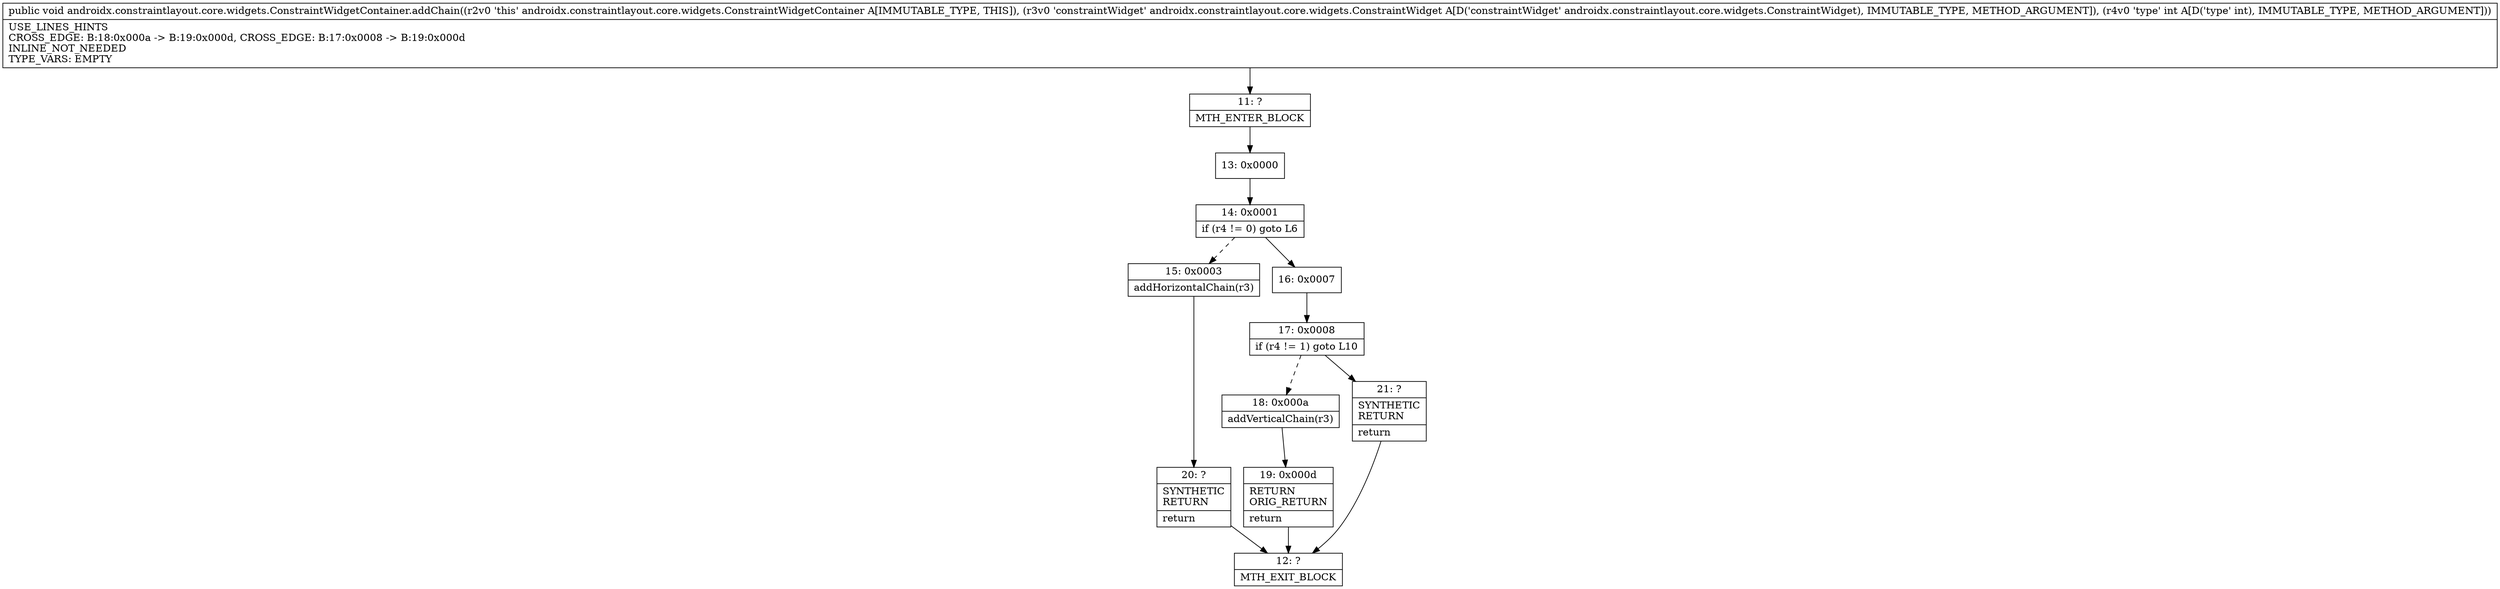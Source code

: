digraph "CFG forandroidx.constraintlayout.core.widgets.ConstraintWidgetContainer.addChain(Landroidx\/constraintlayout\/core\/widgets\/ConstraintWidget;I)V" {
Node_11 [shape=record,label="{11\:\ ?|MTH_ENTER_BLOCK\l}"];
Node_13 [shape=record,label="{13\:\ 0x0000}"];
Node_14 [shape=record,label="{14\:\ 0x0001|if (r4 != 0) goto L6\l}"];
Node_15 [shape=record,label="{15\:\ 0x0003|addHorizontalChain(r3)\l}"];
Node_20 [shape=record,label="{20\:\ ?|SYNTHETIC\lRETURN\l|return\l}"];
Node_12 [shape=record,label="{12\:\ ?|MTH_EXIT_BLOCK\l}"];
Node_16 [shape=record,label="{16\:\ 0x0007}"];
Node_17 [shape=record,label="{17\:\ 0x0008|if (r4 != 1) goto L10\l}"];
Node_18 [shape=record,label="{18\:\ 0x000a|addVerticalChain(r3)\l}"];
Node_19 [shape=record,label="{19\:\ 0x000d|RETURN\lORIG_RETURN\l|return\l}"];
Node_21 [shape=record,label="{21\:\ ?|SYNTHETIC\lRETURN\l|return\l}"];
MethodNode[shape=record,label="{public void androidx.constraintlayout.core.widgets.ConstraintWidgetContainer.addChain((r2v0 'this' androidx.constraintlayout.core.widgets.ConstraintWidgetContainer A[IMMUTABLE_TYPE, THIS]), (r3v0 'constraintWidget' androidx.constraintlayout.core.widgets.ConstraintWidget A[D('constraintWidget' androidx.constraintlayout.core.widgets.ConstraintWidget), IMMUTABLE_TYPE, METHOD_ARGUMENT]), (r4v0 'type' int A[D('type' int), IMMUTABLE_TYPE, METHOD_ARGUMENT]))  | USE_LINES_HINTS\lCROSS_EDGE: B:18:0x000a \-\> B:19:0x000d, CROSS_EDGE: B:17:0x0008 \-\> B:19:0x000d\lINLINE_NOT_NEEDED\lTYPE_VARS: EMPTY\l}"];
MethodNode -> Node_11;Node_11 -> Node_13;
Node_13 -> Node_14;
Node_14 -> Node_15[style=dashed];
Node_14 -> Node_16;
Node_15 -> Node_20;
Node_20 -> Node_12;
Node_16 -> Node_17;
Node_17 -> Node_18[style=dashed];
Node_17 -> Node_21;
Node_18 -> Node_19;
Node_19 -> Node_12;
Node_21 -> Node_12;
}

